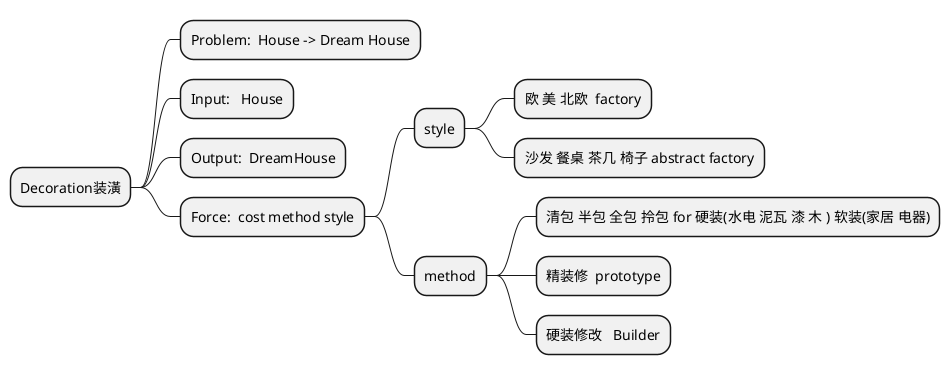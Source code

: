 @startmindmap
*   Decoration装潢

** Problem:  House -> Dream House
** Input:   House
** Output:  DreamHouse
** Force:  cost method style
*** style
**** 欧 美 北欧  factory
**** 沙发 餐桌 茶几 椅子 abstract factory
*** method
**** 清包 半包 全包 拎包 for 硬装(水电 泥瓦 漆 木 ) 软装(家居 电器)
**** 精装修  prototype
**** 硬装修改   Builder


@endmindmap